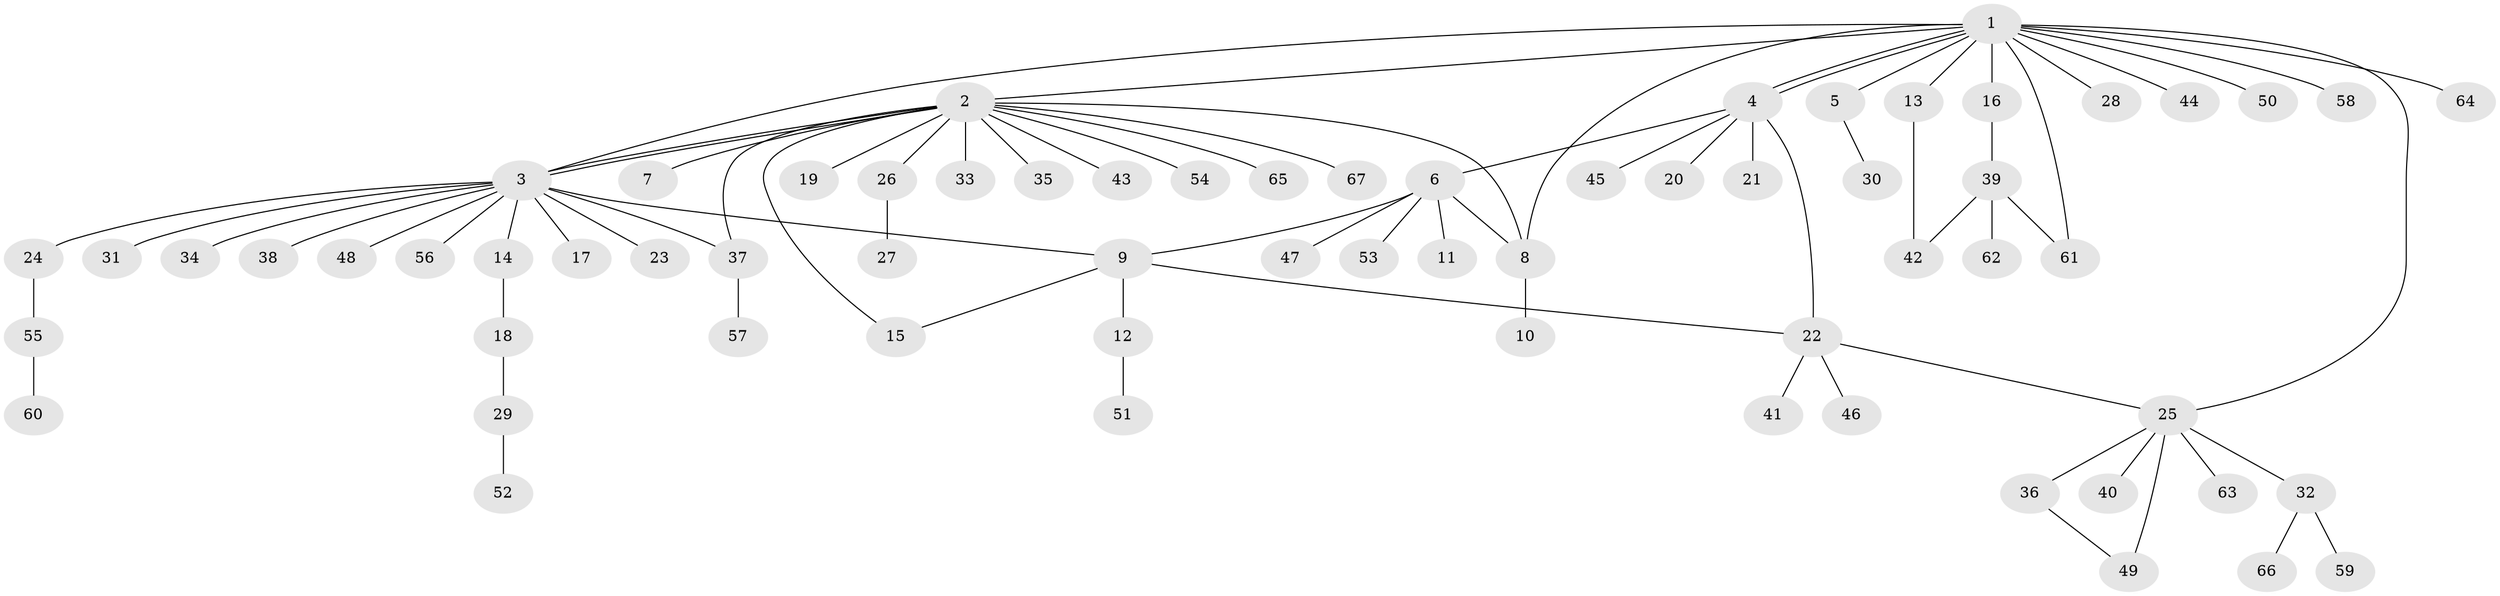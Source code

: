 // coarse degree distribution, {9: 0.024390243902439025, 13: 0.024390243902439025, 12: 0.024390243902439025, 5: 0.07317073170731707, 1: 0.6097560975609756, 3: 0.04878048780487805, 2: 0.17073170731707318, 4: 0.024390243902439025}
// Generated by graph-tools (version 1.1) at 2025/50/03/04/25 22:50:42]
// undirected, 67 vertices, 79 edges
graph export_dot {
  node [color=gray90,style=filled];
  1;
  2;
  3;
  4;
  5;
  6;
  7;
  8;
  9;
  10;
  11;
  12;
  13;
  14;
  15;
  16;
  17;
  18;
  19;
  20;
  21;
  22;
  23;
  24;
  25;
  26;
  27;
  28;
  29;
  30;
  31;
  32;
  33;
  34;
  35;
  36;
  37;
  38;
  39;
  40;
  41;
  42;
  43;
  44;
  45;
  46;
  47;
  48;
  49;
  50;
  51;
  52;
  53;
  54;
  55;
  56;
  57;
  58;
  59;
  60;
  61;
  62;
  63;
  64;
  65;
  66;
  67;
  1 -- 2;
  1 -- 3;
  1 -- 4;
  1 -- 4;
  1 -- 5;
  1 -- 8;
  1 -- 13;
  1 -- 16;
  1 -- 25;
  1 -- 28;
  1 -- 44;
  1 -- 50;
  1 -- 58;
  1 -- 61;
  1 -- 64;
  2 -- 3;
  2 -- 3;
  2 -- 7;
  2 -- 8;
  2 -- 15;
  2 -- 19;
  2 -- 26;
  2 -- 33;
  2 -- 35;
  2 -- 37;
  2 -- 43;
  2 -- 54;
  2 -- 65;
  2 -- 67;
  3 -- 9;
  3 -- 14;
  3 -- 17;
  3 -- 23;
  3 -- 24;
  3 -- 31;
  3 -- 34;
  3 -- 37;
  3 -- 38;
  3 -- 48;
  3 -- 56;
  4 -- 6;
  4 -- 20;
  4 -- 21;
  4 -- 22;
  4 -- 45;
  5 -- 30;
  6 -- 8;
  6 -- 9;
  6 -- 11;
  6 -- 47;
  6 -- 53;
  8 -- 10;
  9 -- 12;
  9 -- 15;
  9 -- 22;
  12 -- 51;
  13 -- 42;
  14 -- 18;
  16 -- 39;
  18 -- 29;
  22 -- 25;
  22 -- 41;
  22 -- 46;
  24 -- 55;
  25 -- 32;
  25 -- 36;
  25 -- 40;
  25 -- 49;
  25 -- 63;
  26 -- 27;
  29 -- 52;
  32 -- 59;
  32 -- 66;
  36 -- 49;
  37 -- 57;
  39 -- 42;
  39 -- 61;
  39 -- 62;
  55 -- 60;
}
